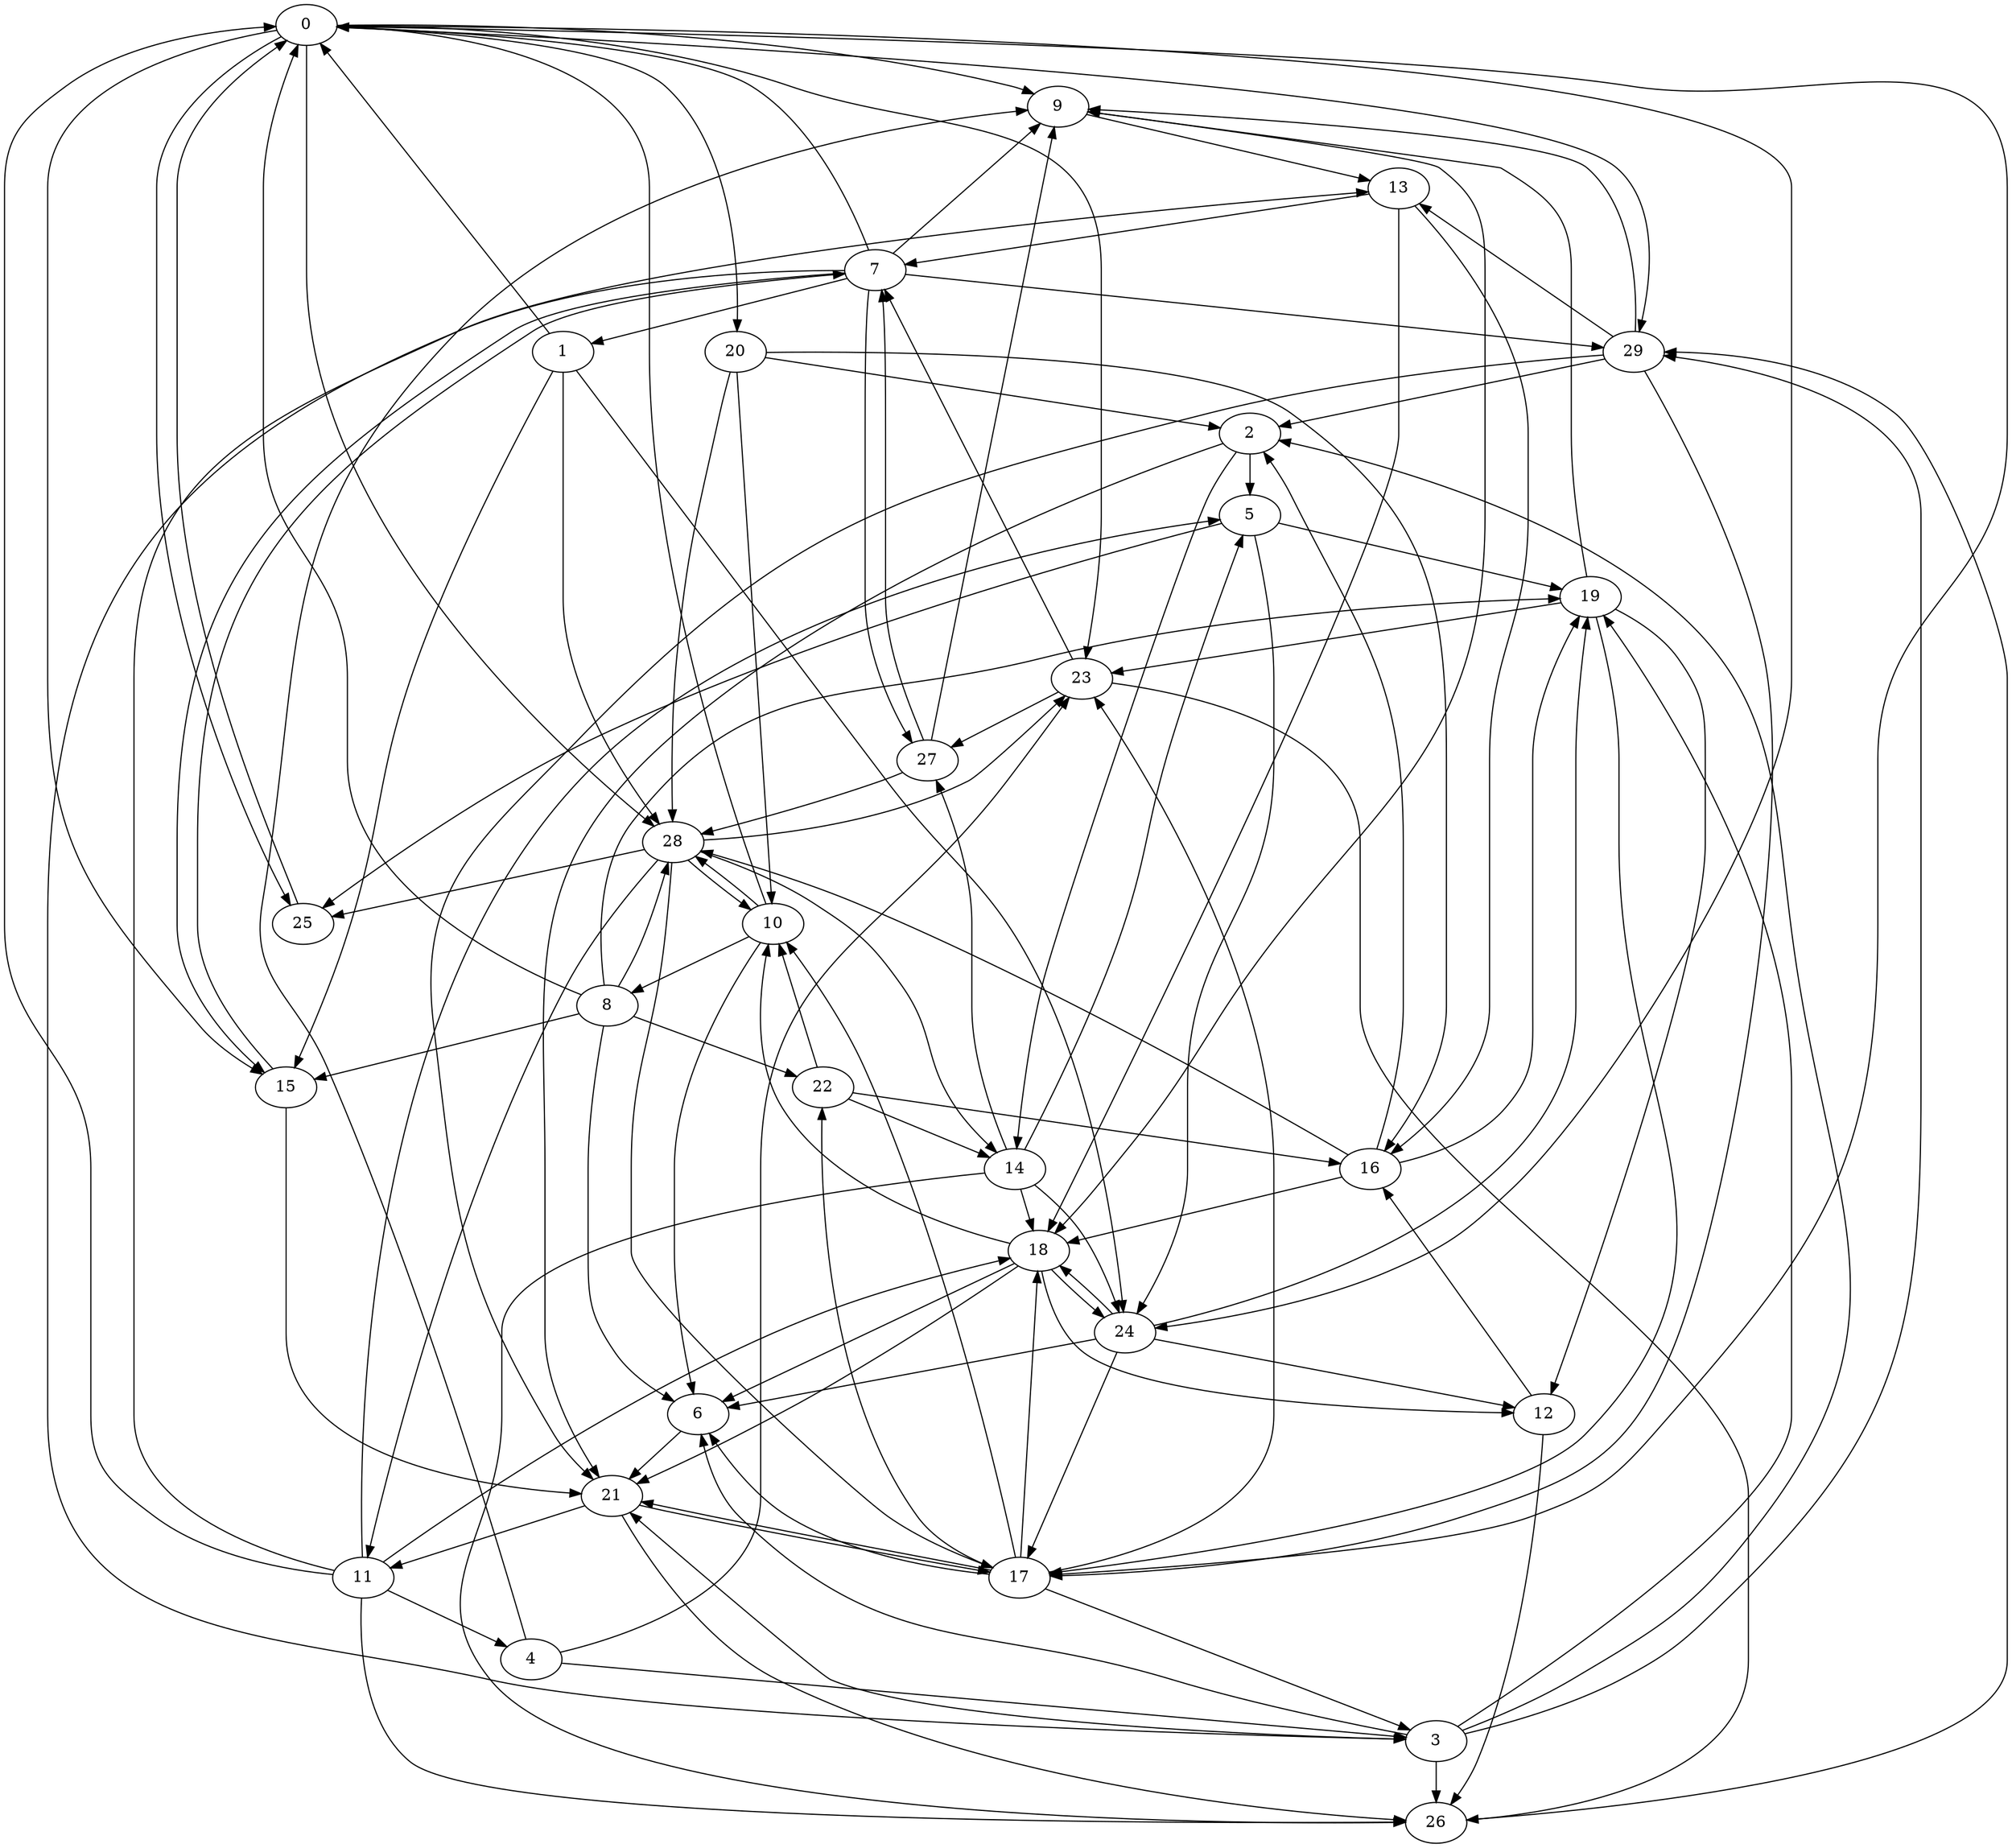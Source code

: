 digraph G {
0;
1;
2;
3;
4;
5;
6;
7;
8;
9;
10;
11;
12;
13;
14;
15;
16;
17;
18;
19;
20;
21;
22;
23;
24;
25;
26;
27;
28;
29;
0 -> 20 [weight=7000];
0 -> 29 [weight=1000];
0 -> 25 [weight=5000];
0 -> 23 [weight=1000];
0 -> 15 [weight=8000];
0 -> 24 [weight=3000];
0 -> 28 [weight=6000];
0 -> 9 [weight=4000];
0 -> 17 [weight=2000];
1 -> 24 [weight=3000];
1 -> 0 [weight=9000];
1 -> 15 [weight=3000];
1 -> 28 [weight=4000];
2 -> 21 [weight=8000];
2 -> 5 [weight=4000];
2 -> 14 [weight=8000];
3 -> 6 [weight=3000];
3 -> 26 [weight=5000];
3 -> 19 [weight=6000];
3 -> 21 [weight=4000];
3 -> 29 [weight=6000];
3 -> 2 [weight=8000];
4 -> 23 [weight=5000];
4 -> 3 [weight=4000];
4 -> 9 [weight=4000];
5 -> 19 [weight=5000];
5 -> 25 [weight=6000];
5 -> 24 [weight=3000];
6 -> 21 [weight=6000];
7 -> 15 [weight=4000];
7 -> 0 [weight=3000];
7 -> 27 [weight=7000];
7 -> 29 [weight=5000];
7 -> 9 [weight=5000];
7 -> 1 [weight=8000];
7 -> 3 [weight=9000];
8 -> 19 [weight=1000];
8 -> 28 [weight=2000];
8 -> 22 [weight=1000];
8 -> 15 [weight=9000];
8 -> 6 [weight=1000];
8 -> 0 [weight=8000];
9 -> 18 [weight=3000];
9 -> 13 [weight=2000];
10 -> 0 [weight=6000];
10 -> 28 [weight=6000];
10 -> 8 [weight=3000];
10 -> 6 [weight=1000];
11 -> 26 [weight=5000];
11 -> 0 [weight=4000];
11 -> 18 [weight=4000];
11 -> 4 [weight=8000];
11 -> 13 [weight=4000];
11 -> 5 [weight=3000];
12 -> 26 [weight=9000];
12 -> 16 [weight=1000];
13 -> 16 [weight=1000];
13 -> 18 [weight=7000];
13 -> 7 [weight=2000];
14 -> 27 [weight=2000];
14 -> 18 [weight=1000];
14 -> 5 [weight=8000];
14 -> 24 [weight=5000];
14 -> 26 [weight=8000];
15 -> 7 [weight=1000];
15 -> 21 [weight=4000];
16 -> 18 [weight=6000];
16 -> 28 [weight=6000];
16 -> 19 [weight=2000];
16 -> 2 [weight=9000];
17 -> 6 [weight=6000];
17 -> 23 [weight=8000];
17 -> 22 [weight=5000];
17 -> 10 [weight=1000];
17 -> 21 [weight=7000];
17 -> 3 [weight=2000];
17 -> 18 [weight=5000];
18 -> 10 [weight=1000];
18 -> 24 [weight=9000];
18 -> 6 [weight=5000];
18 -> 12 [weight=6000];
18 -> 21 [weight=4000];
19 -> 9 [weight=5000];
19 -> 12 [weight=2000];
19 -> 17 [weight=1000];
19 -> 23 [weight=4000];
20 -> 10 [weight=9000];
20 -> 28 [weight=8000];
20 -> 16 [weight=7000];
20 -> 2 [weight=8000];
21 -> 17 [weight=3000];
21 -> 26 [weight=4000];
21 -> 11 [weight=3000];
22 -> 14 [weight=1000];
22 -> 10 [weight=1000];
22 -> 16 [weight=8000];
23 -> 26 [weight=8000];
23 -> 7 [weight=8000];
23 -> 27 [weight=4000];
24 -> 19 [weight=2000];
24 -> 18 [weight=5000];
24 -> 12 [weight=4000];
24 -> 6 [weight=1000];
24 -> 17 [weight=6000];
25 -> 0 [weight=8000];
26 -> 29 [weight=2000];
27 -> 9 [weight=5000];
27 -> 7 [weight=4000];
27 -> 28 [weight=2000];
28 -> 11 [weight=7000];
28 -> 17 [weight=1000];
28 -> 23 [weight=1000];
28 -> 14 [weight=5000];
28 -> 25 [weight=5000];
28 -> 10 [weight=6000];
29 -> 9 [weight=1000];
29 -> 21 [weight=4000];
29 -> 17 [weight=1000];
29 -> 13 [weight=5000];
29 -> 2 [weight=7000];
}